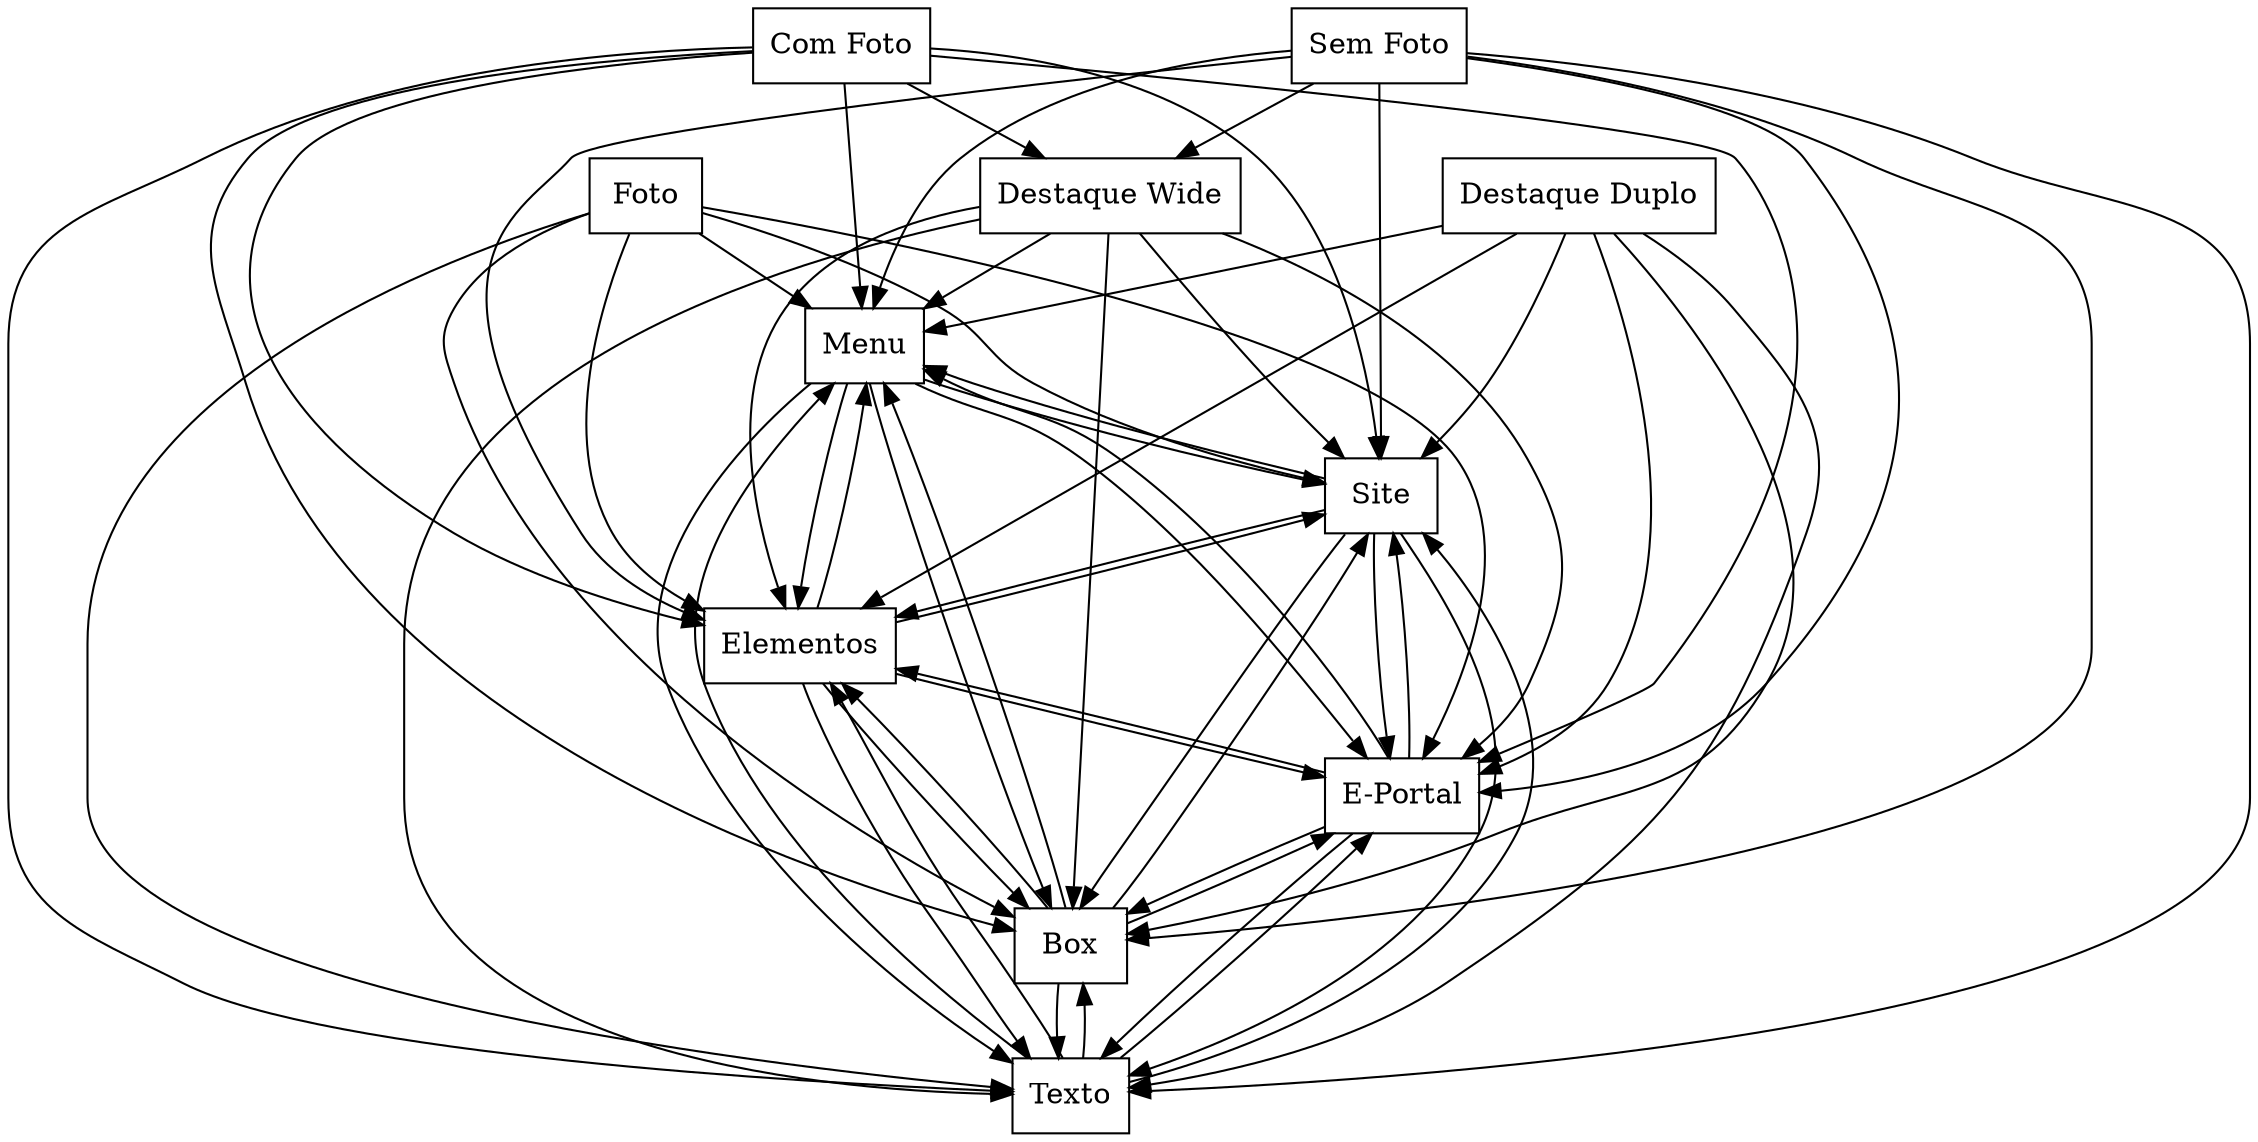 digraph{
graph [rankdir=TB];
node [shape=box];
edge [arrowhead=normal];
0[label="Menu",]
1[label="Site",]
2[label="Texto",]
3[label="Com Foto",]
4[label="Box",]
5[label="Foto",]
6[label="E-Portal",]
7[label="Sem Foto",]
8[label="Elementos",]
9[label="Destaque Duplo",]
10[label="Destaque Wide",]
0->1[label="",]
0->2[label="",]
0->4[label="",]
0->6[label="",]
0->8[label="",]
1->0[label="",]
1->2[label="",]
1->4[label="",]
1->6[label="",]
1->8[label="",]
2->0[label="",]
2->1[label="",]
2->4[label="",]
2->6[label="",]
2->8[label="",]
3->0[label="",]
3->1[label="",]
3->2[label="",]
3->4[label="",]
3->6[label="",]
3->8[label="",]
3->10[label="",]
4->0[label="",]
4->1[label="",]
4->2[label="",]
4->6[label="",]
4->8[label="",]
5->0[label="",]
5->1[label="",]
5->2[label="",]
5->4[label="",]
5->6[label="",]
5->8[label="",]
6->0[label="",]
6->1[label="",]
6->2[label="",]
6->4[label="",]
6->8[label="",]
7->0[label="",]
7->1[label="",]
7->2[label="",]
7->4[label="",]
7->6[label="",]
7->8[label="",]
7->10[label="",]
8->0[label="",]
8->1[label="",]
8->2[label="",]
8->4[label="",]
8->6[label="",]
9->0[label="",]
9->1[label="",]
9->2[label="",]
9->4[label="",]
9->6[label="",]
9->8[label="",]
10->0[label="",]
10->1[label="",]
10->2[label="",]
10->4[label="",]
10->6[label="",]
10->8[label="",]
}
